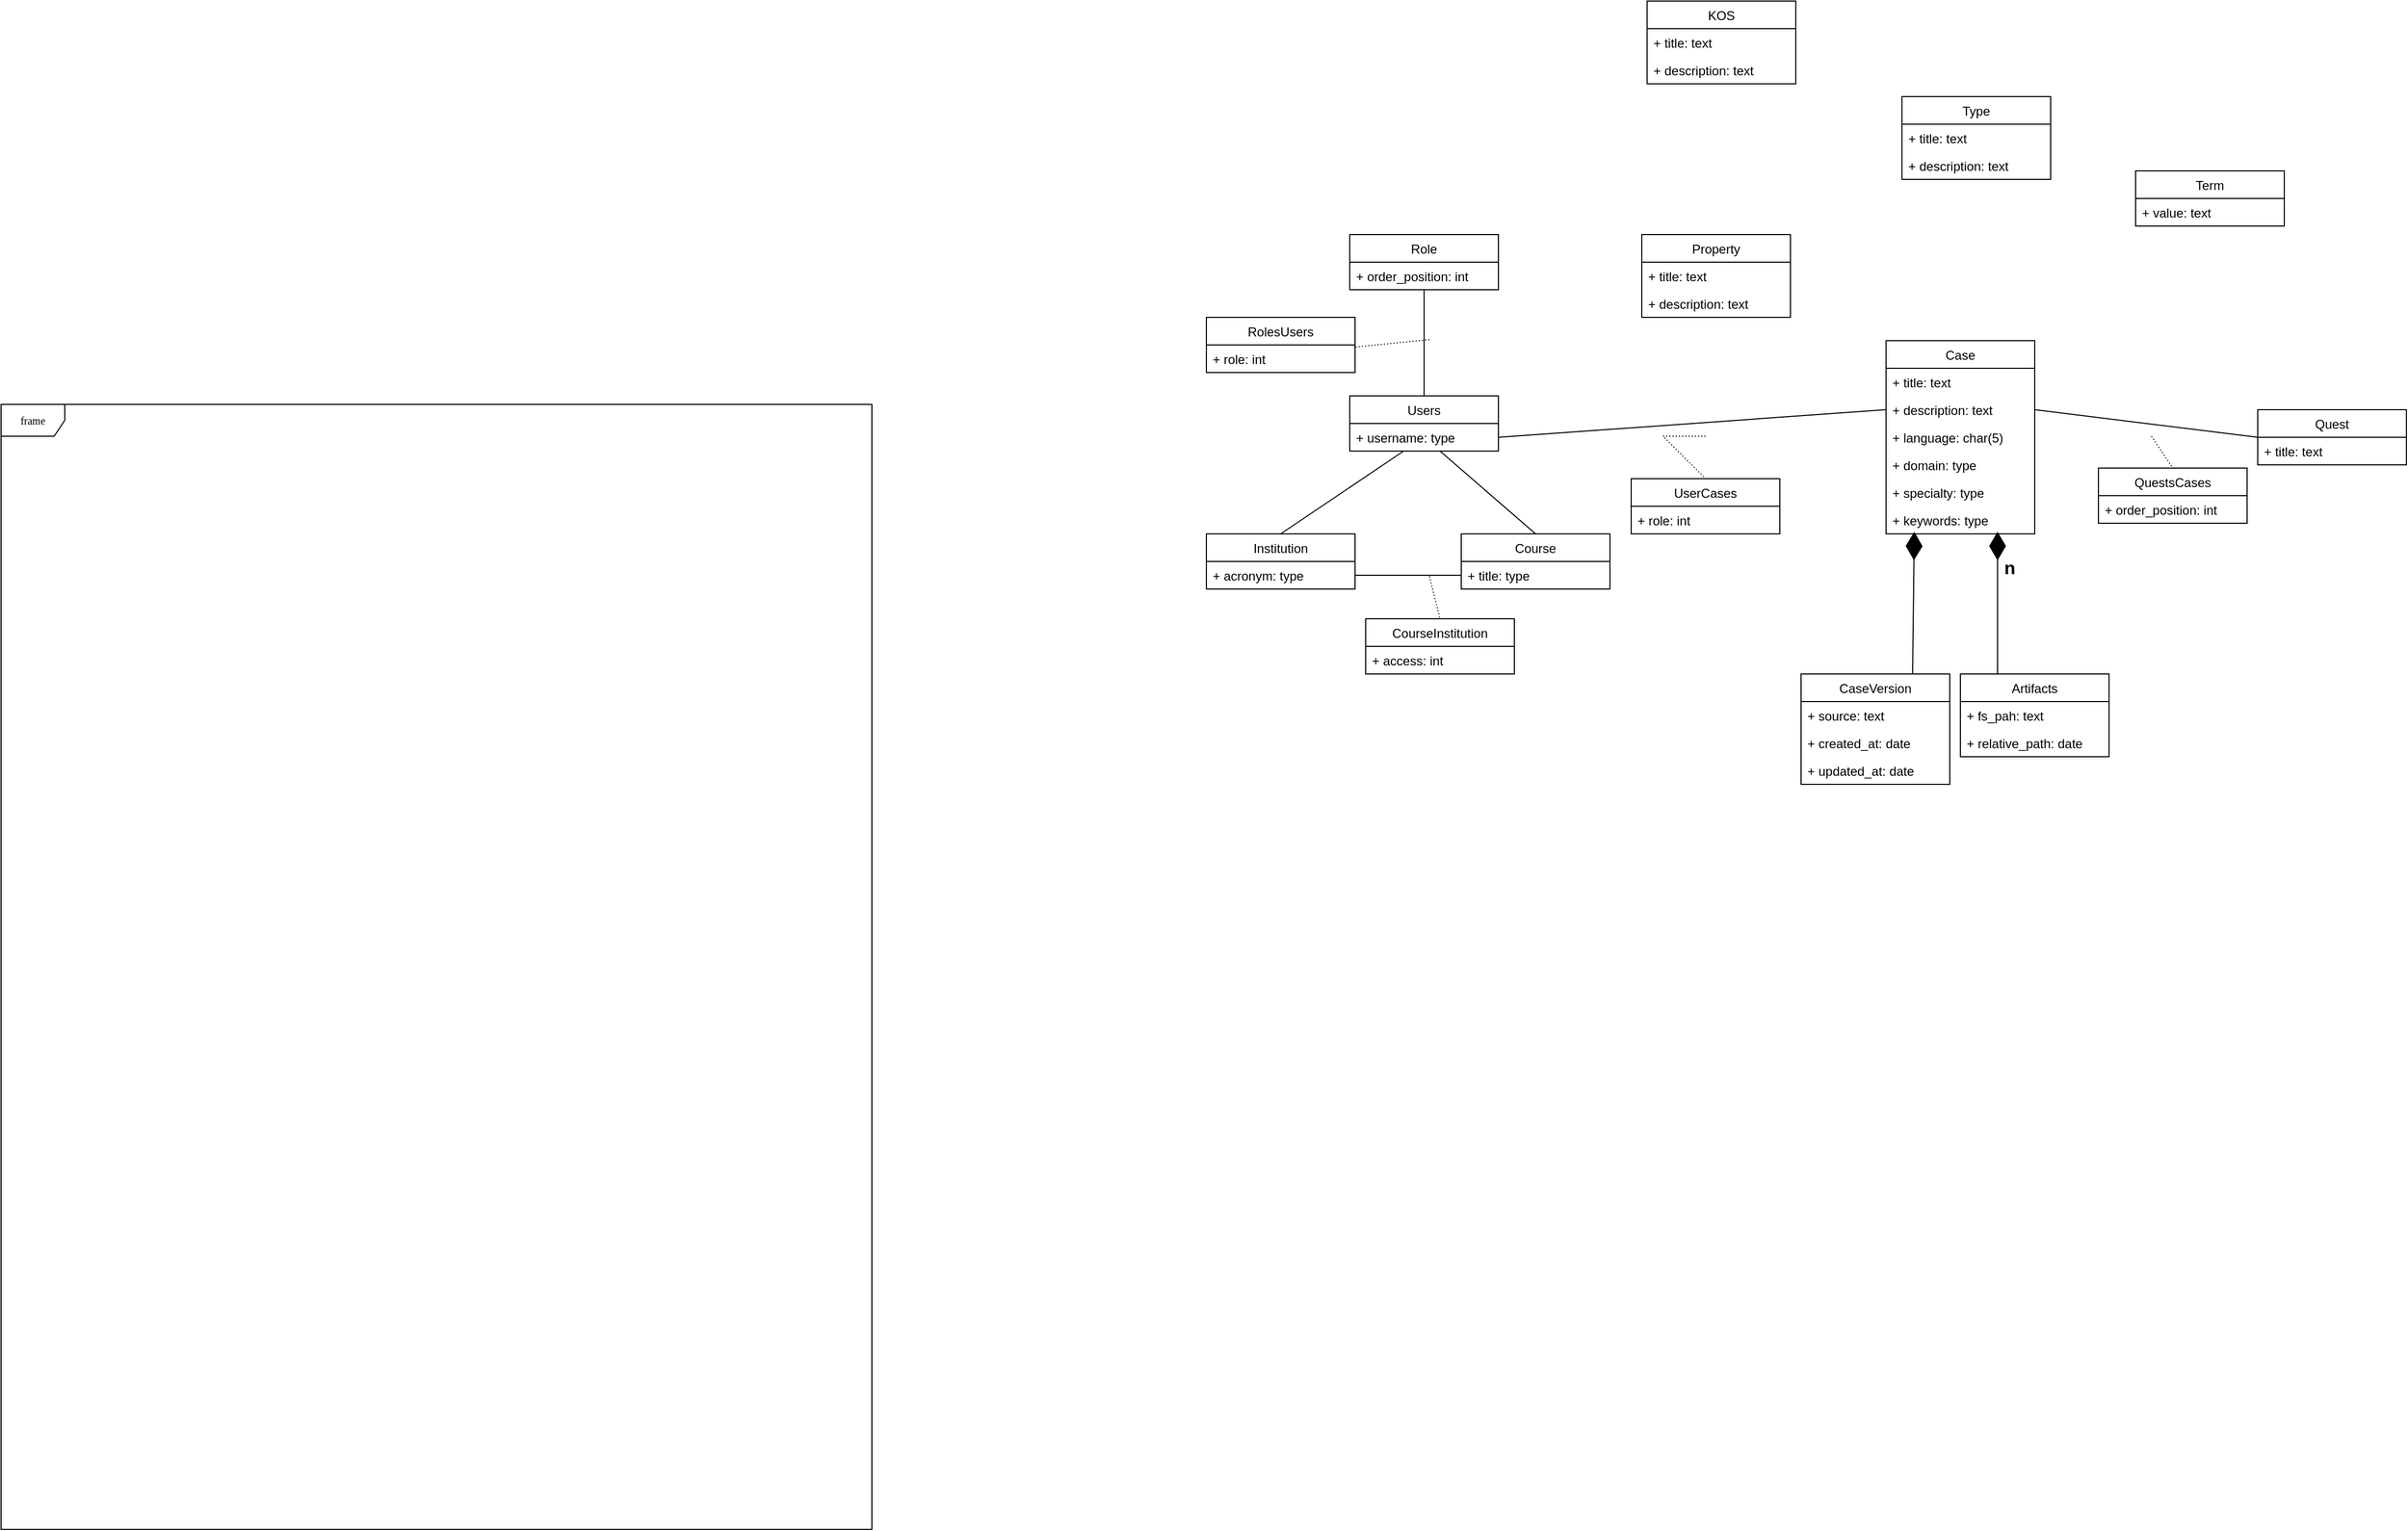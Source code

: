 <mxfile version="13.6.2" type="device"><diagram name="Page-1" id="c4acf3e9-155e-7222-9cf6-157b1a14988f"><mxGraphModel dx="2855" dy="685" grid="1" gridSize="10" guides="1" tooltips="1" connect="1" arrows="1" fold="1" page="1" pageScale="1" pageWidth="850" pageHeight="1100" background="#ffffff" math="0" shadow="0"><root><mxCell id="0"/><mxCell id="1" parent="0"/><mxCell id="sUAxRqPN--5q4pYPK_Sp-80" value="Type" style="swimlane;fontStyle=0;childLayout=stackLayout;horizontal=1;startSize=26;fillColor=none;horizontalStack=0;resizeParent=1;resizeParentMax=0;resizeLast=0;collapsible=1;marginBottom=0;" vertex="1" parent="1"><mxGeometry x="420" y="150" width="140" height="78" as="geometry"/></mxCell><mxCell id="sUAxRqPN--5q4pYPK_Sp-81" value="+ title: text" style="text;strokeColor=none;fillColor=none;align=left;verticalAlign=top;spacingLeft=4;spacingRight=4;overflow=hidden;rotatable=0;points=[[0,0.5],[1,0.5]];portConstraint=eastwest;" vertex="1" parent="sUAxRqPN--5q4pYPK_Sp-80"><mxGeometry y="26" width="140" height="26" as="geometry"/></mxCell><mxCell id="sUAxRqPN--5q4pYPK_Sp-82" value="+ description: text" style="text;strokeColor=none;fillColor=none;align=left;verticalAlign=top;spacingLeft=4;spacingRight=4;overflow=hidden;rotatable=0;points=[[0,0.5],[1,0.5]];portConstraint=eastwest;" vertex="1" parent="sUAxRqPN--5q4pYPK_Sp-80"><mxGeometry y="52" width="140" height="26" as="geometry"/></mxCell><mxCell id="sUAxRqPN--5q4pYPK_Sp-83" value="Term" style="swimlane;fontStyle=0;childLayout=stackLayout;horizontal=1;startSize=26;fillColor=none;horizontalStack=0;resizeParent=1;resizeParentMax=0;resizeLast=0;collapsible=1;marginBottom=0;" vertex="1" parent="1"><mxGeometry x="640" y="220" width="140" height="52" as="geometry"/></mxCell><mxCell id="sUAxRqPN--5q4pYPK_Sp-84" value="+ value: text" style="text;strokeColor=none;fillColor=none;align=left;verticalAlign=top;spacingLeft=4;spacingRight=4;overflow=hidden;rotatable=0;points=[[0,0.5],[1,0.5]];portConstraint=eastwest;" vertex="1" parent="sUAxRqPN--5q4pYPK_Sp-83"><mxGeometry y="26" width="140" height="26" as="geometry"/></mxCell><mxCell id="sUAxRqPN--5q4pYPK_Sp-86" value="KOS" style="swimlane;fontStyle=0;childLayout=stackLayout;horizontal=1;startSize=26;fillColor=none;horizontalStack=0;resizeParent=1;resizeParentMax=0;resizeLast=0;collapsible=1;marginBottom=0;" vertex="1" parent="1"><mxGeometry x="180" y="60" width="140" height="78" as="geometry"/></mxCell><mxCell id="sUAxRqPN--5q4pYPK_Sp-87" value="+ title: text" style="text;strokeColor=none;fillColor=none;align=left;verticalAlign=top;spacingLeft=4;spacingRight=4;overflow=hidden;rotatable=0;points=[[0,0.5],[1,0.5]];portConstraint=eastwest;" vertex="1" parent="sUAxRqPN--5q4pYPK_Sp-86"><mxGeometry y="26" width="140" height="26" as="geometry"/></mxCell><mxCell id="sUAxRqPN--5q4pYPK_Sp-88" value="+ description: text" style="text;strokeColor=none;fillColor=none;align=left;verticalAlign=top;spacingLeft=4;spacingRight=4;overflow=hidden;rotatable=0;points=[[0,0.5],[1,0.5]];portConstraint=eastwest;" vertex="1" parent="sUAxRqPN--5q4pYPK_Sp-86"><mxGeometry y="52" width="140" height="26" as="geometry"/></mxCell><mxCell id="17acba5748e5396b-1" value="frame" style="shape=umlFrame;whiteSpace=wrap;html=1;rounded=0;shadow=0;comic=0;labelBackgroundColor=none;strokeWidth=1;fontFamily=Verdana;fontSize=10;align=center;" parent="1" vertex="1"><mxGeometry x="-1370" y="440" width="820" height="1060" as="geometry"/></mxCell><mxCell id="sUAxRqPN--5q4pYPK_Sp-8" value="" style="endArrow=diamondThin;endFill=1;endSize=24;html=1;exitX=0.75;exitY=0;exitDx=0;exitDy=0;entryX=0.19;entryY=0.923;entryDx=0;entryDy=0;entryPerimeter=0;" edge="1" parent="1" source="sUAxRqPN--5q4pYPK_Sp-11" target="sUAxRqPN--5q4pYPK_Sp-7"><mxGeometry width="160" relative="1" as="geometry"><mxPoint x="682" y="424.012" as="sourcePoint"/><mxPoint x="425" y="570" as="targetPoint"/></mxGeometry></mxCell><mxCell id="sUAxRqPN--5q4pYPK_Sp-9" value="&lt;b&gt;&lt;font style=&quot;font-size: 17px&quot;&gt;n&lt;/font&gt;&lt;/b&gt;" style="edgeLabel;html=1;align=center;verticalAlign=middle;resizable=0;points=[];" vertex="1" connectable="0" parent="sUAxRqPN--5q4pYPK_Sp-8"><mxGeometry x="0.293" y="1" relative="1" as="geometry"><mxPoint x="91" y="-12.71" as="offset"/></mxGeometry></mxCell><mxCell id="sUAxRqPN--5q4pYPK_Sp-10" value="" style="endArrow=diamondThin;endFill=1;endSize=24;html=1;exitX=0.25;exitY=0;exitDx=0;exitDy=0;" edge="1" parent="1" source="sUAxRqPN--5q4pYPK_Sp-15"><mxGeometry width="160" relative="1" as="geometry"><mxPoint x="385" y="360" as="sourcePoint"/><mxPoint x="510" y="560" as="targetPoint"/></mxGeometry></mxCell><mxCell id="sUAxRqPN--5q4pYPK_Sp-29" value="" style="endArrow=none;endFill=0;endSize=12;html=1;entryX=0;entryY=0.75;entryDx=0;entryDy=0;exitX=1;exitY=0.5;exitDx=0;exitDy=0;" edge="1" parent="1" source="sUAxRqPN--5q4pYPK_Sp-26" target="sUAxRqPN--5q4pYPK_Sp-27"><mxGeometry width="160" relative="1" as="geometry"><mxPoint x="-125" y="592" as="sourcePoint"/><mxPoint x="35" y="592" as="targetPoint"/></mxGeometry></mxCell><mxCell id="sUAxRqPN--5q4pYPK_Sp-34" value="" style="endArrow=none;html=1;rounded=0;dashed=1;dashPattern=1 2;entryX=0.5;entryY=0;entryDx=0;entryDy=0;" edge="1" parent="1" target="sUAxRqPN--5q4pYPK_Sp-30"><mxGeometry relative="1" as="geometry"><mxPoint x="-25" y="602" as="sourcePoint"/><mxPoint x="285" y="682" as="targetPoint"/></mxGeometry></mxCell><mxCell id="sUAxRqPN--5q4pYPK_Sp-35" value="" style="resizable=0;html=1;align=left;verticalAlign=bottom;" connectable="0" vertex="1" parent="sUAxRqPN--5q4pYPK_Sp-34"><mxGeometry x="-1" relative="1" as="geometry"/></mxCell><mxCell id="sUAxRqPN--5q4pYPK_Sp-36" value="" style="resizable=0;html=1;align=right;verticalAlign=bottom;" connectable="0" vertex="1" parent="sUAxRqPN--5q4pYPK_Sp-34"><mxGeometry x="1" relative="1" as="geometry"/></mxCell><mxCell id="sUAxRqPN--5q4pYPK_Sp-37" value="" style="endArrow=none;html=1;rounded=0;exitX=0.5;exitY=0;exitDx=0;exitDy=0;" edge="1" parent="1" source="sUAxRqPN--5q4pYPK_Sp-25" target="sUAxRqPN--5q4pYPK_Sp-24"><mxGeometry relative="1" as="geometry"><mxPoint x="130" y="502" as="sourcePoint"/><mxPoint x="290" y="502" as="targetPoint"/></mxGeometry></mxCell><mxCell id="sUAxRqPN--5q4pYPK_Sp-38" value="" style="endArrow=none;html=1;rounded=0;exitX=0.5;exitY=0;exitDx=0;exitDy=0;" edge="1" parent="1" source="sUAxRqPN--5q4pYPK_Sp-27" target="sUAxRqPN--5q4pYPK_Sp-24"><mxGeometry relative="1" as="geometry"><mxPoint x="10" y="572" as="sourcePoint"/><mxPoint x="-15.714" y="494" as="targetPoint"/></mxGeometry></mxCell><mxCell id="sUAxRqPN--5q4pYPK_Sp-41" value="" style="endArrow=none;endFill=0;endSize=12;html=1;entryX=0;entryY=0.5;entryDx=0;entryDy=0;exitX=1;exitY=0.5;exitDx=0;exitDy=0;" edge="1" parent="1" source="sUAxRqPN--5q4pYPK_Sp-24" target="sUAxRqPN--5q4pYPK_Sp-3"><mxGeometry width="160" relative="1" as="geometry"><mxPoint x="-120" y="566.0" as="sourcePoint"/><mxPoint x="50" y="566.0" as="targetPoint"/></mxGeometry></mxCell><mxCell id="sUAxRqPN--5q4pYPK_Sp-45" value="" style="endArrow=none;html=1;rounded=0;dashed=1;dashPattern=1 2;entryX=0.5;entryY=0;entryDx=0;entryDy=0;" edge="1" parent="1" target="sUAxRqPN--5q4pYPK_Sp-39"><mxGeometry relative="1" as="geometry"><mxPoint x="235" y="470.0" as="sourcePoint"/><mxPoint x="245" y="510" as="targetPoint"/><Array as="points"><mxPoint x="195" y="470"/></Array></mxGeometry></mxCell><mxCell id="sUAxRqPN--5q4pYPK_Sp-46" value="" style="resizable=0;html=1;align=left;verticalAlign=bottom;" connectable="0" vertex="1" parent="sUAxRqPN--5q4pYPK_Sp-45"><mxGeometry x="-1" relative="1" as="geometry"/></mxCell><mxCell id="sUAxRqPN--5q4pYPK_Sp-47" value="" style="resizable=0;html=1;align=right;verticalAlign=bottom;" connectable="0" vertex="1" parent="sUAxRqPN--5q4pYPK_Sp-45"><mxGeometry x="1" relative="1" as="geometry"/></mxCell><mxCell id="sUAxRqPN--5q4pYPK_Sp-59" value="" style="endArrow=none;endFill=0;endSize=12;html=1;entryX=0;entryY=0.5;entryDx=0;entryDy=0;exitX=1;exitY=0.5;exitDx=0;exitDy=0;" edge="1" parent="1" source="sUAxRqPN--5q4pYPK_Sp-3" target="sUAxRqPN--5q4pYPK_Sp-50"><mxGeometry width="160" relative="1" as="geometry"><mxPoint x="50" y="481.0" as="sourcePoint"/><mxPoint x="415" y="481.0" as="targetPoint"/></mxGeometry></mxCell><mxCell id="sUAxRqPN--5q4pYPK_Sp-63" value="" style="endArrow=none;html=1;rounded=0;dashed=1;dashPattern=1 2;entryX=0.5;entryY=0;entryDx=0;entryDy=0;" edge="1" target="sUAxRqPN--5q4pYPK_Sp-61" parent="1"><mxGeometry relative="1" as="geometry"><mxPoint x="655" y="470" as="sourcePoint"/><mxPoint x="695" y="524" as="targetPoint"/><Array as="points"/></mxGeometry></mxCell><mxCell id="sUAxRqPN--5q4pYPK_Sp-64" value="" style="resizable=0;html=1;align=left;verticalAlign=bottom;" connectable="0" vertex="1" parent="sUAxRqPN--5q4pYPK_Sp-63"><mxGeometry x="-1" relative="1" as="geometry"/></mxCell><mxCell id="sUAxRqPN--5q4pYPK_Sp-65" value="" style="resizable=0;html=1;align=right;verticalAlign=bottom;" connectable="0" vertex="1" parent="sUAxRqPN--5q4pYPK_Sp-63"><mxGeometry x="1" relative="1" as="geometry"/></mxCell><mxCell id="sUAxRqPN--5q4pYPK_Sp-70" value="" style="endArrow=none;endFill=0;endSize=12;html=1;exitX=0.5;exitY=0;exitDx=0;exitDy=0;" edge="1" parent="1" source="sUAxRqPN--5q4pYPK_Sp-18" target="sUAxRqPN--5q4pYPK_Sp-69"><mxGeometry width="160" relative="1" as="geometry"><mxPoint x="50" y="481" as="sourcePoint"/><mxPoint x="415" y="481" as="targetPoint"/></mxGeometry></mxCell><mxCell id="sUAxRqPN--5q4pYPK_Sp-73" value="" style="endArrow=none;html=1;rounded=0;dashed=1;dashPattern=1 2;" edge="1" parent="1"><mxGeometry relative="1" as="geometry"><mxPoint x="-25" y="379" as="sourcePoint"/><mxPoint x="-95" y="386" as="targetPoint"/><Array as="points"/></mxGeometry></mxCell><mxCell id="sUAxRqPN--5q4pYPK_Sp-74" value="" style="resizable=0;html=1;align=left;verticalAlign=bottom;" connectable="0" vertex="1" parent="sUAxRqPN--5q4pYPK_Sp-73"><mxGeometry x="-1" relative="1" as="geometry"/></mxCell><mxCell id="sUAxRqPN--5q4pYPK_Sp-75" value="" style="resizable=0;html=1;align=right;verticalAlign=bottom;" connectable="0" vertex="1" parent="sUAxRqPN--5q4pYPK_Sp-73"><mxGeometry x="1" relative="1" as="geometry"/></mxCell><mxCell id="sUAxRqPN--5q4pYPK_Sp-30" value="CourseInstitution" style="swimlane;fontStyle=0;childLayout=stackLayout;horizontal=1;startSize=26;fillColor=none;horizontalStack=0;resizeParent=1;resizeParentMax=0;resizeLast=0;collapsible=1;marginBottom=0;" vertex="1" parent="1"><mxGeometry x="-85" y="642" width="140" height="52" as="geometry"/></mxCell><mxCell id="sUAxRqPN--5q4pYPK_Sp-31" value="+ access: int" style="text;strokeColor=none;fillColor=none;align=left;verticalAlign=top;spacingLeft=4;spacingRight=4;overflow=hidden;rotatable=0;points=[[0,0.5],[1,0.5]];portConstraint=eastwest;" vertex="1" parent="sUAxRqPN--5q4pYPK_Sp-30"><mxGeometry y="26" width="140" height="26" as="geometry"/></mxCell><mxCell id="sUAxRqPN--5q4pYPK_Sp-18" value="Users" style="swimlane;fontStyle=0;childLayout=stackLayout;horizontal=1;startSize=26;fillColor=none;horizontalStack=0;resizeParent=1;resizeParentMax=0;resizeLast=0;collapsible=1;marginBottom=0;" vertex="1" parent="1"><mxGeometry x="-100" y="432" width="140" height="52" as="geometry"/></mxCell><mxCell id="sUAxRqPN--5q4pYPK_Sp-24" value="+ username: type" style="text;strokeColor=none;fillColor=none;align=left;verticalAlign=top;spacingLeft=4;spacingRight=4;overflow=hidden;rotatable=0;points=[[0,0.5],[1,0.5]];portConstraint=eastwest;" vertex="1" parent="sUAxRqPN--5q4pYPK_Sp-18"><mxGeometry y="26" width="140" height="26" as="geometry"/></mxCell><mxCell id="sUAxRqPN--5q4pYPK_Sp-39" value="UserCases" style="swimlane;fontStyle=0;childLayout=stackLayout;horizontal=1;startSize=26;fillColor=none;horizontalStack=0;resizeParent=1;resizeParentMax=0;resizeLast=0;collapsible=1;marginBottom=0;" vertex="1" parent="1"><mxGeometry x="165" y="510" width="140" height="52" as="geometry"/></mxCell><mxCell id="sUAxRqPN--5q4pYPK_Sp-40" value="+ role: int" style="text;strokeColor=none;fillColor=none;align=left;verticalAlign=top;spacingLeft=4;spacingRight=4;overflow=hidden;rotatable=0;points=[[0,0.5],[1,0.5]];portConstraint=eastwest;" vertex="1" parent="sUAxRqPN--5q4pYPK_Sp-39"><mxGeometry y="26" width="140" height="26" as="geometry"/></mxCell><mxCell id="sUAxRqPN--5q4pYPK_Sp-50" value="Quest" style="swimlane;fontStyle=0;childLayout=stackLayout;horizontal=1;startSize=26;fillColor=none;horizontalStack=0;resizeParent=1;resizeParentMax=0;resizeLast=0;collapsible=1;marginBottom=0;" vertex="1" parent="1"><mxGeometry x="755" y="445" width="140" height="52" as="geometry"/></mxCell><mxCell id="sUAxRqPN--5q4pYPK_Sp-51" value="+ title: text" style="text;strokeColor=none;fillColor=none;align=left;verticalAlign=top;spacingLeft=4;spacingRight=4;overflow=hidden;rotatable=0;points=[[0,0.5],[1,0.5]];portConstraint=eastwest;" vertex="1" parent="sUAxRqPN--5q4pYPK_Sp-50"><mxGeometry y="26" width="140" height="26" as="geometry"/></mxCell><mxCell id="sUAxRqPN--5q4pYPK_Sp-61" value="QuestsCases" style="swimlane;fontStyle=0;childLayout=stackLayout;horizontal=1;startSize=26;fillColor=none;horizontalStack=0;resizeParent=1;resizeParentMax=0;resizeLast=0;collapsible=1;marginBottom=0;" vertex="1" parent="1"><mxGeometry x="605" y="500" width="140" height="52" as="geometry"/></mxCell><mxCell id="sUAxRqPN--5q4pYPK_Sp-62" value="+ order_position: int" style="text;strokeColor=none;fillColor=none;align=left;verticalAlign=top;spacingLeft=4;spacingRight=4;overflow=hidden;rotatable=0;points=[[0,0.5],[1,0.5]];portConstraint=eastwest;" vertex="1" parent="sUAxRqPN--5q4pYPK_Sp-61"><mxGeometry y="26" width="140" height="26" as="geometry"/></mxCell><mxCell id="sUAxRqPN--5q4pYPK_Sp-71" value="RolesUsers" style="swimlane;fontStyle=0;childLayout=stackLayout;horizontal=1;startSize=26;fillColor=none;horizontalStack=0;resizeParent=1;resizeParentMax=0;resizeLast=0;collapsible=1;marginBottom=0;" vertex="1" parent="1"><mxGeometry x="-235" y="358" width="140" height="52" as="geometry"/></mxCell><mxCell id="sUAxRqPN--5q4pYPK_Sp-72" value="+ role: int" style="text;strokeColor=none;fillColor=none;align=left;verticalAlign=top;spacingLeft=4;spacingRight=4;overflow=hidden;rotatable=0;points=[[0,0.5],[1,0.5]];portConstraint=eastwest;" vertex="1" parent="sUAxRqPN--5q4pYPK_Sp-71"><mxGeometry y="26" width="140" height="26" as="geometry"/></mxCell><mxCell id="sUAxRqPN--5q4pYPK_Sp-77" value="Property" style="swimlane;fontStyle=0;childLayout=stackLayout;horizontal=1;startSize=26;fillColor=none;horizontalStack=0;resizeParent=1;resizeParentMax=0;resizeLast=0;collapsible=1;marginBottom=0;" vertex="1" parent="1"><mxGeometry x="175" y="280" width="140" height="78" as="geometry"/></mxCell><mxCell id="sUAxRqPN--5q4pYPK_Sp-78" value="+ title: text" style="text;strokeColor=none;fillColor=none;align=left;verticalAlign=top;spacingLeft=4;spacingRight=4;overflow=hidden;rotatable=0;points=[[0,0.5],[1,0.5]];portConstraint=eastwest;" vertex="1" parent="sUAxRqPN--5q4pYPK_Sp-77"><mxGeometry y="26" width="140" height="26" as="geometry"/></mxCell><mxCell id="sUAxRqPN--5q4pYPK_Sp-79" value="+ description: text" style="text;strokeColor=none;fillColor=none;align=left;verticalAlign=top;spacingLeft=4;spacingRight=4;overflow=hidden;rotatable=0;points=[[0,0.5],[1,0.5]];portConstraint=eastwest;" vertex="1" parent="sUAxRqPN--5q4pYPK_Sp-77"><mxGeometry y="52" width="140" height="26" as="geometry"/></mxCell><mxCell id="sUAxRqPN--5q4pYPK_Sp-1" value="Case" style="swimlane;fontStyle=0;childLayout=stackLayout;horizontal=1;startSize=26;fillColor=none;horizontalStack=0;resizeParent=1;resizeParentMax=0;resizeLast=0;collapsible=1;marginBottom=0;" vertex="1" parent="1"><mxGeometry x="405" y="380" width="140" height="182" as="geometry"/></mxCell><mxCell id="sUAxRqPN--5q4pYPK_Sp-2" value="+ title: text" style="text;strokeColor=none;fillColor=none;align=left;verticalAlign=top;spacingLeft=4;spacingRight=4;overflow=hidden;rotatable=0;points=[[0,0.5],[1,0.5]];portConstraint=eastwest;" vertex="1" parent="sUAxRqPN--5q4pYPK_Sp-1"><mxGeometry y="26" width="140" height="26" as="geometry"/></mxCell><mxCell id="sUAxRqPN--5q4pYPK_Sp-3" value="+ description: text" style="text;strokeColor=none;fillColor=none;align=left;verticalAlign=top;spacingLeft=4;spacingRight=4;overflow=hidden;rotatable=0;points=[[0,0.5],[1,0.5]];portConstraint=eastwest;" vertex="1" parent="sUAxRqPN--5q4pYPK_Sp-1"><mxGeometry y="52" width="140" height="26" as="geometry"/></mxCell><mxCell id="sUAxRqPN--5q4pYPK_Sp-4" value="+ language: char(5)" style="text;strokeColor=none;fillColor=none;align=left;verticalAlign=top;spacingLeft=4;spacingRight=4;overflow=hidden;rotatable=0;points=[[0,0.5],[1,0.5]];portConstraint=eastwest;" vertex="1" parent="sUAxRqPN--5q4pYPK_Sp-1"><mxGeometry y="78" width="140" height="26" as="geometry"/></mxCell><mxCell id="sUAxRqPN--5q4pYPK_Sp-5" value="+ domain: type" style="text;strokeColor=none;fillColor=none;align=left;verticalAlign=top;spacingLeft=4;spacingRight=4;overflow=hidden;rotatable=0;points=[[0,0.5],[1,0.5]];portConstraint=eastwest;" vertex="1" parent="sUAxRqPN--5q4pYPK_Sp-1"><mxGeometry y="104" width="140" height="26" as="geometry"/></mxCell><mxCell id="sUAxRqPN--5q4pYPK_Sp-6" value="+ specialty: type" style="text;strokeColor=none;fillColor=none;align=left;verticalAlign=top;spacingLeft=4;spacingRight=4;overflow=hidden;rotatable=0;points=[[0,0.5],[1,0.5]];portConstraint=eastwest;" vertex="1" parent="sUAxRqPN--5q4pYPK_Sp-1"><mxGeometry y="130" width="140" height="26" as="geometry"/></mxCell><mxCell id="sUAxRqPN--5q4pYPK_Sp-7" value="+ keywords: type" style="text;strokeColor=none;fillColor=none;align=left;verticalAlign=top;spacingLeft=4;spacingRight=4;overflow=hidden;rotatable=0;points=[[0,0.5],[1,0.5]];portConstraint=eastwest;" vertex="1" parent="sUAxRqPN--5q4pYPK_Sp-1"><mxGeometry y="156" width="140" height="26" as="geometry"/></mxCell><mxCell id="sUAxRqPN--5q4pYPK_Sp-27" value="Course" style="swimlane;fontStyle=0;childLayout=stackLayout;horizontal=1;startSize=26;fillColor=none;horizontalStack=0;resizeParent=1;resizeParentMax=0;resizeLast=0;collapsible=1;marginBottom=0;" vertex="1" parent="1"><mxGeometry x="5" y="562" width="140" height="52" as="geometry"/></mxCell><mxCell id="sUAxRqPN--5q4pYPK_Sp-28" value="+ title: type" style="text;strokeColor=none;fillColor=none;align=left;verticalAlign=top;spacingLeft=4;spacingRight=4;overflow=hidden;rotatable=0;points=[[0,0.5],[1,0.5]];portConstraint=eastwest;" vertex="1" parent="sUAxRqPN--5q4pYPK_Sp-27"><mxGeometry y="26" width="140" height="26" as="geometry"/></mxCell><mxCell id="sUAxRqPN--5q4pYPK_Sp-25" value="Institution" style="swimlane;fontStyle=0;childLayout=stackLayout;horizontal=1;startSize=26;fillColor=none;horizontalStack=0;resizeParent=1;resizeParentMax=0;resizeLast=0;collapsible=1;marginBottom=0;" vertex="1" parent="1"><mxGeometry x="-235" y="562" width="140" height="52" as="geometry"/></mxCell><mxCell id="sUAxRqPN--5q4pYPK_Sp-26" value="+ acronym: type" style="text;strokeColor=none;fillColor=none;align=left;verticalAlign=top;spacingLeft=4;spacingRight=4;overflow=hidden;rotatable=0;points=[[0,0.5],[1,0.5]];portConstraint=eastwest;" vertex="1" parent="sUAxRqPN--5q4pYPK_Sp-25"><mxGeometry y="26" width="140" height="26" as="geometry"/></mxCell><mxCell id="sUAxRqPN--5q4pYPK_Sp-15" value="Artifacts" style="swimlane;fontStyle=0;childLayout=stackLayout;horizontal=1;startSize=26;fillColor=none;horizontalStack=0;resizeParent=1;resizeParentMax=0;resizeLast=0;collapsible=1;marginBottom=0;" vertex="1" parent="1"><mxGeometry x="475" y="694" width="140" height="78" as="geometry"/></mxCell><mxCell id="sUAxRqPN--5q4pYPK_Sp-16" value="+ fs_pah: text" style="text;strokeColor=none;fillColor=none;align=left;verticalAlign=top;spacingLeft=4;spacingRight=4;overflow=hidden;rotatable=0;points=[[0,0.5],[1,0.5]];portConstraint=eastwest;" vertex="1" parent="sUAxRqPN--5q4pYPK_Sp-15"><mxGeometry y="26" width="140" height="26" as="geometry"/></mxCell><mxCell id="sUAxRqPN--5q4pYPK_Sp-17" value="+ relative_path: date" style="text;strokeColor=none;fillColor=none;align=left;verticalAlign=top;spacingLeft=4;spacingRight=4;overflow=hidden;rotatable=0;points=[[0,0.5],[1,0.5]];portConstraint=eastwest;" vertex="1" parent="sUAxRqPN--5q4pYPK_Sp-15"><mxGeometry y="52" width="140" height="26" as="geometry"/></mxCell><mxCell id="sUAxRqPN--5q4pYPK_Sp-11" value="CaseVersion" style="swimlane;fontStyle=0;childLayout=stackLayout;horizontal=1;startSize=26;fillColor=none;horizontalStack=0;resizeParent=1;resizeParentMax=0;resizeLast=0;collapsible=1;marginBottom=0;" vertex="1" parent="1"><mxGeometry x="325" y="694" width="140" height="104" as="geometry"/></mxCell><mxCell id="sUAxRqPN--5q4pYPK_Sp-12" value="+ source: text" style="text;strokeColor=none;fillColor=none;align=left;verticalAlign=top;spacingLeft=4;spacingRight=4;overflow=hidden;rotatable=0;points=[[0,0.5],[1,0.5]];portConstraint=eastwest;" vertex="1" parent="sUAxRqPN--5q4pYPK_Sp-11"><mxGeometry y="26" width="140" height="26" as="geometry"/></mxCell><mxCell id="sUAxRqPN--5q4pYPK_Sp-13" value="+ created_at: date" style="text;strokeColor=none;fillColor=none;align=left;verticalAlign=top;spacingLeft=4;spacingRight=4;overflow=hidden;rotatable=0;points=[[0,0.5],[1,0.5]];portConstraint=eastwest;" vertex="1" parent="sUAxRqPN--5q4pYPK_Sp-11"><mxGeometry y="52" width="140" height="26" as="geometry"/></mxCell><mxCell id="sUAxRqPN--5q4pYPK_Sp-14" value="+ updated_at: date" style="text;strokeColor=none;fillColor=none;align=left;verticalAlign=top;spacingLeft=4;spacingRight=4;overflow=hidden;rotatable=0;points=[[0,0.5],[1,0.5]];portConstraint=eastwest;" vertex="1" parent="sUAxRqPN--5q4pYPK_Sp-11"><mxGeometry y="78" width="140" height="26" as="geometry"/></mxCell><mxCell id="sUAxRqPN--5q4pYPK_Sp-68" value="Role" style="swimlane;fontStyle=0;childLayout=stackLayout;horizontal=1;startSize=26;fillColor=none;horizontalStack=0;resizeParent=1;resizeParentMax=0;resizeLast=0;collapsible=1;marginBottom=0;" vertex="1" parent="1"><mxGeometry x="-100" y="280" width="140" height="52" as="geometry"/></mxCell><mxCell id="sUAxRqPN--5q4pYPK_Sp-69" value="+ order_position: int" style="text;strokeColor=none;fillColor=none;align=left;verticalAlign=top;spacingLeft=4;spacingRight=4;overflow=hidden;rotatable=0;points=[[0,0.5],[1,0.5]];portConstraint=eastwest;" vertex="1" parent="sUAxRqPN--5q4pYPK_Sp-68"><mxGeometry y="26" width="140" height="26" as="geometry"/></mxCell></root></mxGraphModel></diagram></mxfile>